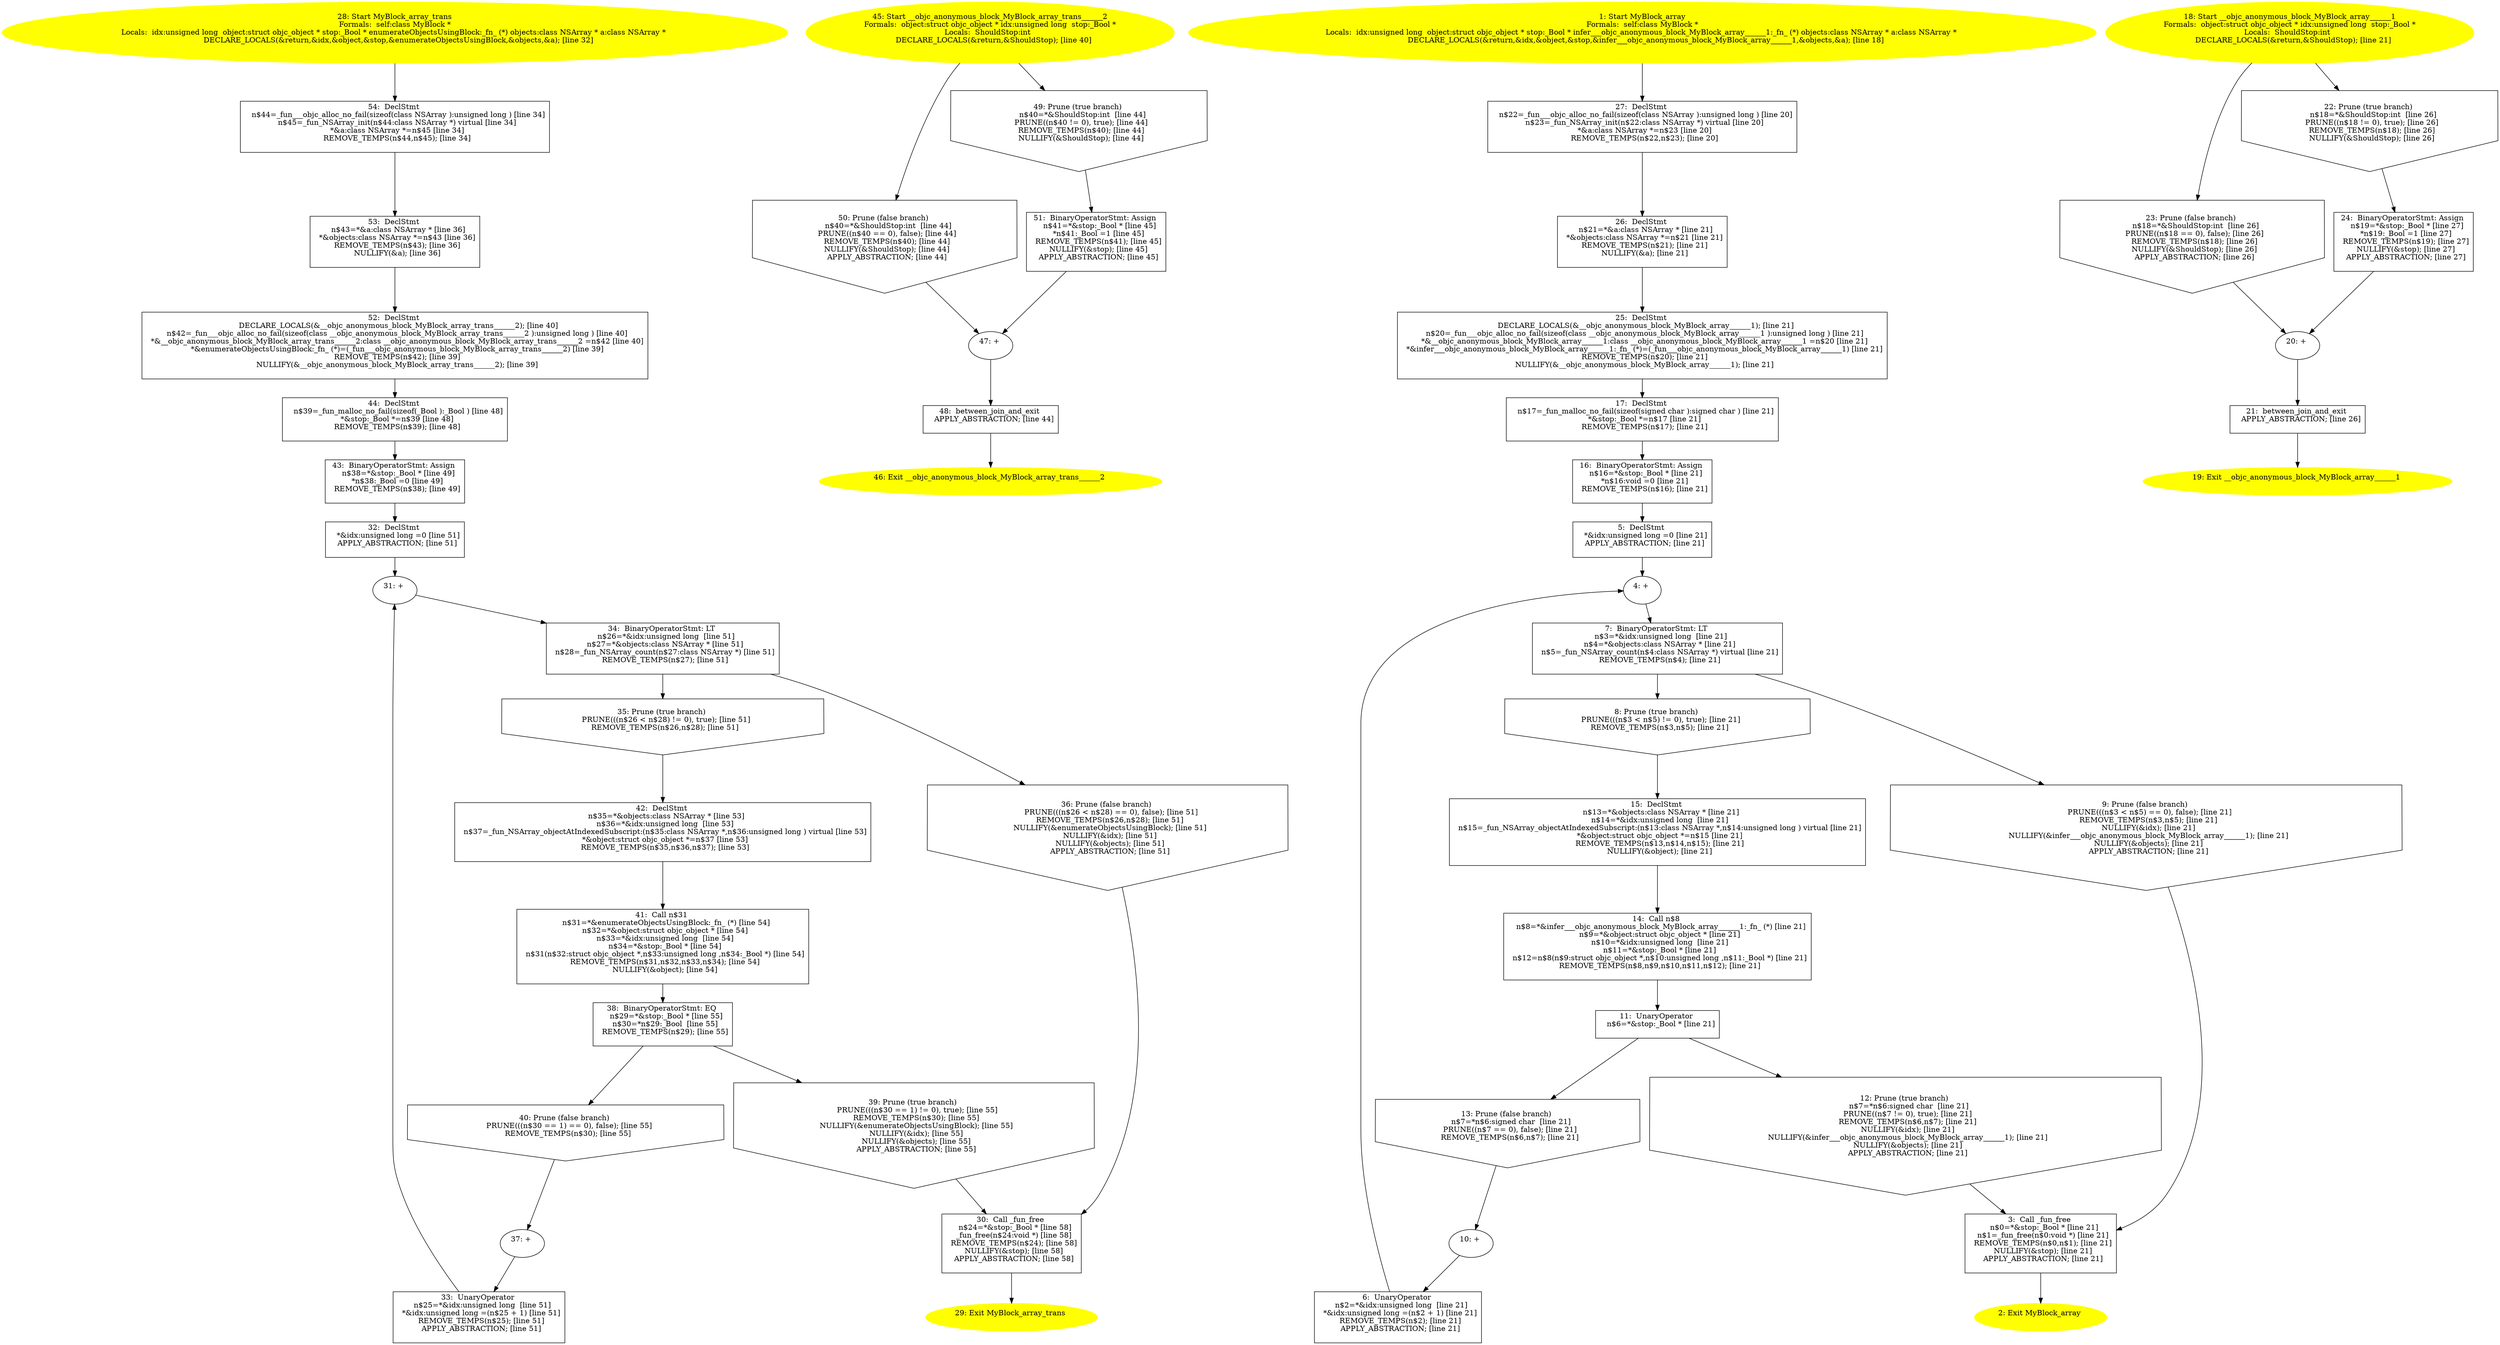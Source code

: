 digraph iCFG {
54 [label="54:  DeclStmt \n   n$44=_fun___objc_alloc_no_fail(sizeof(class NSArray ):unsigned long ) [line 34]\n  n$45=_fun_NSArray_init(n$44:class NSArray *) virtual [line 34]\n  *&a:class NSArray *=n$45 [line 34]\n  REMOVE_TEMPS(n$44,n$45); [line 34]\n " shape="box"]
	

	 54 -> 53 ;
53 [label="53:  DeclStmt \n   n$43=*&a:class NSArray * [line 36]\n  *&objects:class NSArray *=n$43 [line 36]\n  REMOVE_TEMPS(n$43); [line 36]\n  NULLIFY(&a); [line 36]\n " shape="box"]
	

	 53 -> 52 ;
52 [label="52:  DeclStmt \n   DECLARE_LOCALS(&__objc_anonymous_block_MyBlock_array_trans______2); [line 40]\n  n$42=_fun___objc_alloc_no_fail(sizeof(class __objc_anonymous_block_MyBlock_array_trans______2 ):unsigned long ) [line 40]\n  *&__objc_anonymous_block_MyBlock_array_trans______2:class __objc_anonymous_block_MyBlock_array_trans______2 =n$42 [line 40]\n  *&enumerateObjectsUsingBlock:_fn_ (*)=(_fun___objc_anonymous_block_MyBlock_array_trans______2) [line 39]\n  REMOVE_TEMPS(n$42); [line 39]\n  NULLIFY(&__objc_anonymous_block_MyBlock_array_trans______2); [line 39]\n " shape="box"]
	

	 52 -> 44 ;
51 [label="51:  BinaryOperatorStmt: Assign \n   n$41=*&stop:_Bool * [line 45]\n  *n$41:_Bool =1 [line 45]\n  REMOVE_TEMPS(n$41); [line 45]\n  NULLIFY(&stop); [line 45]\n  APPLY_ABSTRACTION; [line 45]\n " shape="box"]
	

	 51 -> 47 ;
50 [label="50: Prune (false branch) \n   n$40=*&ShouldStop:int  [line 44]\n  PRUNE((n$40 == 0), false); [line 44]\n  REMOVE_TEMPS(n$40); [line 44]\n  NULLIFY(&ShouldStop); [line 44]\n  APPLY_ABSTRACTION; [line 44]\n " shape="invhouse"]
	

	 50 -> 47 ;
49 [label="49: Prune (true branch) \n   n$40=*&ShouldStop:int  [line 44]\n  PRUNE((n$40 != 0), true); [line 44]\n  REMOVE_TEMPS(n$40); [line 44]\n  NULLIFY(&ShouldStop); [line 44]\n " shape="invhouse"]
	

	 49 -> 51 ;
48 [label="48:  between_join_and_exit \n   APPLY_ABSTRACTION; [line 44]\n " shape="box"]
	

	 48 -> 46 ;
47 [label="47: + \n  " ]
	

	 47 -> 48 ;
46 [label="46: Exit __objc_anonymous_block_MyBlock_array_trans______2 \n  " color=yellow style=filled]
	

45 [label="45: Start __objc_anonymous_block_MyBlock_array_trans______2\nFormals:  object:struct objc_object * idx:unsigned long  stop:_Bool *\nLocals:  ShouldStop:int  \n   DECLARE_LOCALS(&return,&ShouldStop); [line 40]\n " color=yellow style=filled]
	

	 45 -> 49 ;
	 45 -> 50 ;
44 [label="44:  DeclStmt \n   n$39=_fun_malloc_no_fail(sizeof(_Bool ):_Bool ) [line 48]\n  *&stop:_Bool *=n$39 [line 48]\n  REMOVE_TEMPS(n$39); [line 48]\n " shape="box"]
	

	 44 -> 43 ;
43 [label="43:  BinaryOperatorStmt: Assign \n   n$38=*&stop:_Bool * [line 49]\n  *n$38:_Bool =0 [line 49]\n  REMOVE_TEMPS(n$38); [line 49]\n " shape="box"]
	

	 43 -> 32 ;
42 [label="42:  DeclStmt \n   n$35=*&objects:class NSArray * [line 53]\n  n$36=*&idx:unsigned long  [line 53]\n  n$37=_fun_NSArray_objectAtIndexedSubscript:(n$35:class NSArray *,n$36:unsigned long ) virtual [line 53]\n  *&object:struct objc_object *=n$37 [line 53]\n  REMOVE_TEMPS(n$35,n$36,n$37); [line 53]\n " shape="box"]
	

	 42 -> 41 ;
41 [label="41:  Call n$31 \n   n$31=*&enumerateObjectsUsingBlock:_fn_ (*) [line 54]\n  n$32=*&object:struct objc_object * [line 54]\n  n$33=*&idx:unsigned long  [line 54]\n  n$34=*&stop:_Bool * [line 54]\n  n$31(n$32:struct objc_object *,n$33:unsigned long ,n$34:_Bool *) [line 54]\n  REMOVE_TEMPS(n$31,n$32,n$33,n$34); [line 54]\n  NULLIFY(&object); [line 54]\n " shape="box"]
	

	 41 -> 38 ;
40 [label="40: Prune (false branch) \n   PRUNE(((n$30 == 1) == 0), false); [line 55]\n  REMOVE_TEMPS(n$30); [line 55]\n " shape="invhouse"]
	

	 40 -> 37 ;
39 [label="39: Prune (true branch) \n   PRUNE(((n$30 == 1) != 0), true); [line 55]\n  REMOVE_TEMPS(n$30); [line 55]\n  NULLIFY(&enumerateObjectsUsingBlock); [line 55]\n  NULLIFY(&idx); [line 55]\n  NULLIFY(&objects); [line 55]\n  APPLY_ABSTRACTION; [line 55]\n " shape="invhouse"]
	

	 39 -> 30 ;
38 [label="38:  BinaryOperatorStmt: EQ \n   n$29=*&stop:_Bool * [line 55]\n  n$30=*n$29:_Bool  [line 55]\n  REMOVE_TEMPS(n$29); [line 55]\n " shape="box"]
	

	 38 -> 39 ;
	 38 -> 40 ;
37 [label="37: + \n  " ]
	

	 37 -> 33 ;
36 [label="36: Prune (false branch) \n   PRUNE(((n$26 < n$28) == 0), false); [line 51]\n  REMOVE_TEMPS(n$26,n$28); [line 51]\n  NULLIFY(&enumerateObjectsUsingBlock); [line 51]\n  NULLIFY(&idx); [line 51]\n  NULLIFY(&objects); [line 51]\n  APPLY_ABSTRACTION; [line 51]\n " shape="invhouse"]
	

	 36 -> 30 ;
35 [label="35: Prune (true branch) \n   PRUNE(((n$26 < n$28) != 0), true); [line 51]\n  REMOVE_TEMPS(n$26,n$28); [line 51]\n " shape="invhouse"]
	

	 35 -> 42 ;
34 [label="34:  BinaryOperatorStmt: LT \n   n$26=*&idx:unsigned long  [line 51]\n  n$27=*&objects:class NSArray * [line 51]\n  n$28=_fun_NSArray_count(n$27:class NSArray *) [line 51]\n  REMOVE_TEMPS(n$27); [line 51]\n " shape="box"]
	

	 34 -> 35 ;
	 34 -> 36 ;
33 [label="33:  UnaryOperator \n   n$25=*&idx:unsigned long  [line 51]\n  *&idx:unsigned long =(n$25 + 1) [line 51]\n  REMOVE_TEMPS(n$25); [line 51]\n  APPLY_ABSTRACTION; [line 51]\n " shape="box"]
	

	 33 -> 31 ;
32 [label="32:  DeclStmt \n   *&idx:unsigned long =0 [line 51]\n  APPLY_ABSTRACTION; [line 51]\n " shape="box"]
	

	 32 -> 31 ;
31 [label="31: + \n  " ]
	

	 31 -> 34 ;
30 [label="30:  Call _fun_free \n   n$24=*&stop:_Bool * [line 58]\n  _fun_free(n$24:void *) [line 58]\n  REMOVE_TEMPS(n$24); [line 58]\n  NULLIFY(&stop); [line 58]\n  APPLY_ABSTRACTION; [line 58]\n " shape="box"]
	

	 30 -> 29 ;
29 [label="29: Exit MyBlock_array_trans \n  " color=yellow style=filled]
	

28 [label="28: Start MyBlock_array_trans\nFormals:  self:class MyBlock *\nLocals:  idx:unsigned long  object:struct objc_object * stop:_Bool * enumerateObjectsUsingBlock:_fn_ (*) objects:class NSArray * a:class NSArray * \n   DECLARE_LOCALS(&return,&idx,&object,&stop,&enumerateObjectsUsingBlock,&objects,&a); [line 32]\n " color=yellow style=filled]
	

	 28 -> 54 ;
27 [label="27:  DeclStmt \n   n$22=_fun___objc_alloc_no_fail(sizeof(class NSArray ):unsigned long ) [line 20]\n  n$23=_fun_NSArray_init(n$22:class NSArray *) virtual [line 20]\n  *&a:class NSArray *=n$23 [line 20]\n  REMOVE_TEMPS(n$22,n$23); [line 20]\n " shape="box"]
	

	 27 -> 26 ;
26 [label="26:  DeclStmt \n   n$21=*&a:class NSArray * [line 21]\n  *&objects:class NSArray *=n$21 [line 21]\n  REMOVE_TEMPS(n$21); [line 21]\n  NULLIFY(&a); [line 21]\n " shape="box"]
	

	 26 -> 25 ;
25 [label="25:  DeclStmt \n   DECLARE_LOCALS(&__objc_anonymous_block_MyBlock_array______1); [line 21]\n  n$20=_fun___objc_alloc_no_fail(sizeof(class __objc_anonymous_block_MyBlock_array______1 ):unsigned long ) [line 21]\n  *&__objc_anonymous_block_MyBlock_array______1:class __objc_anonymous_block_MyBlock_array______1 =n$20 [line 21]\n  *&infer___objc_anonymous_block_MyBlock_array______1:_fn_ (*)=(_fun___objc_anonymous_block_MyBlock_array______1) [line 21]\n  REMOVE_TEMPS(n$20); [line 21]\n  NULLIFY(&__objc_anonymous_block_MyBlock_array______1); [line 21]\n " shape="box"]
	

	 25 -> 17 ;
24 [label="24:  BinaryOperatorStmt: Assign \n   n$19=*&stop:_Bool * [line 27]\n  *n$19:_Bool =1 [line 27]\n  REMOVE_TEMPS(n$19); [line 27]\n  NULLIFY(&stop); [line 27]\n  APPLY_ABSTRACTION; [line 27]\n " shape="box"]
	

	 24 -> 20 ;
23 [label="23: Prune (false branch) \n   n$18=*&ShouldStop:int  [line 26]\n  PRUNE((n$18 == 0), false); [line 26]\n  REMOVE_TEMPS(n$18); [line 26]\n  NULLIFY(&ShouldStop); [line 26]\n  APPLY_ABSTRACTION; [line 26]\n " shape="invhouse"]
	

	 23 -> 20 ;
22 [label="22: Prune (true branch) \n   n$18=*&ShouldStop:int  [line 26]\n  PRUNE((n$18 != 0), true); [line 26]\n  REMOVE_TEMPS(n$18); [line 26]\n  NULLIFY(&ShouldStop); [line 26]\n " shape="invhouse"]
	

	 22 -> 24 ;
21 [label="21:  between_join_and_exit \n   APPLY_ABSTRACTION; [line 26]\n " shape="box"]
	

	 21 -> 19 ;
20 [label="20: + \n  " ]
	

	 20 -> 21 ;
19 [label="19: Exit __objc_anonymous_block_MyBlock_array______1 \n  " color=yellow style=filled]
	

18 [label="18: Start __objc_anonymous_block_MyBlock_array______1\nFormals:  object:struct objc_object * idx:unsigned long  stop:_Bool *\nLocals:  ShouldStop:int  \n   DECLARE_LOCALS(&return,&ShouldStop); [line 21]\n " color=yellow style=filled]
	

	 18 -> 22 ;
	 18 -> 23 ;
17 [label="17:  DeclStmt \n   n$17=_fun_malloc_no_fail(sizeof(signed char ):signed char ) [line 21]\n  *&stop:_Bool *=n$17 [line 21]\n  REMOVE_TEMPS(n$17); [line 21]\n " shape="box"]
	

	 17 -> 16 ;
16 [label="16:  BinaryOperatorStmt: Assign \n   n$16=*&stop:_Bool * [line 21]\n  *n$16:void =0 [line 21]\n  REMOVE_TEMPS(n$16); [line 21]\n " shape="box"]
	

	 16 -> 5 ;
15 [label="15:  DeclStmt \n   n$13=*&objects:class NSArray * [line 21]\n  n$14=*&idx:unsigned long  [line 21]\n  n$15=_fun_NSArray_objectAtIndexedSubscript:(n$13:class NSArray *,n$14:unsigned long ) virtual [line 21]\n  *&object:struct objc_object *=n$15 [line 21]\n  REMOVE_TEMPS(n$13,n$14,n$15); [line 21]\n  NULLIFY(&object); [line 21]\n " shape="box"]
	

	 15 -> 14 ;
14 [label="14:  Call n$8 \n   n$8=*&infer___objc_anonymous_block_MyBlock_array______1:_fn_ (*) [line 21]\n  n$9=*&object:struct objc_object * [line 21]\n  n$10=*&idx:unsigned long  [line 21]\n  n$11=*&stop:_Bool * [line 21]\n  n$12=n$8(n$9:struct objc_object *,n$10:unsigned long ,n$11:_Bool *) [line 21]\n  REMOVE_TEMPS(n$8,n$9,n$10,n$11,n$12); [line 21]\n " shape="box"]
	

	 14 -> 11 ;
13 [label="13: Prune (false branch) \n   n$7=*n$6:signed char  [line 21]\n  PRUNE((n$7 == 0), false); [line 21]\n  REMOVE_TEMPS(n$6,n$7); [line 21]\n " shape="invhouse"]
	

	 13 -> 10 ;
12 [label="12: Prune (true branch) \n   n$7=*n$6:signed char  [line 21]\n  PRUNE((n$7 != 0), true); [line 21]\n  REMOVE_TEMPS(n$6,n$7); [line 21]\n  NULLIFY(&idx); [line 21]\n  NULLIFY(&infer___objc_anonymous_block_MyBlock_array______1); [line 21]\n  NULLIFY(&objects); [line 21]\n  APPLY_ABSTRACTION; [line 21]\n " shape="invhouse"]
	

	 12 -> 3 ;
11 [label="11:  UnaryOperator \n   n$6=*&stop:_Bool * [line 21]\n " shape="box"]
	

	 11 -> 12 ;
	 11 -> 13 ;
10 [label="10: + \n  " ]
	

	 10 -> 6 ;
9 [label="9: Prune (false branch) \n   PRUNE(((n$3 < n$5) == 0), false); [line 21]\n  REMOVE_TEMPS(n$3,n$5); [line 21]\n  NULLIFY(&idx); [line 21]\n  NULLIFY(&infer___objc_anonymous_block_MyBlock_array______1); [line 21]\n  NULLIFY(&objects); [line 21]\n  APPLY_ABSTRACTION; [line 21]\n " shape="invhouse"]
	

	 9 -> 3 ;
8 [label="8: Prune (true branch) \n   PRUNE(((n$3 < n$5) != 0), true); [line 21]\n  REMOVE_TEMPS(n$3,n$5); [line 21]\n " shape="invhouse"]
	

	 8 -> 15 ;
7 [label="7:  BinaryOperatorStmt: LT \n   n$3=*&idx:unsigned long  [line 21]\n  n$4=*&objects:class NSArray * [line 21]\n  n$5=_fun_NSArray_count(n$4:class NSArray *) virtual [line 21]\n  REMOVE_TEMPS(n$4); [line 21]\n " shape="box"]
	

	 7 -> 8 ;
	 7 -> 9 ;
6 [label="6:  UnaryOperator \n   n$2=*&idx:unsigned long  [line 21]\n  *&idx:unsigned long =(n$2 + 1) [line 21]\n  REMOVE_TEMPS(n$2); [line 21]\n  APPLY_ABSTRACTION; [line 21]\n " shape="box"]
	

	 6 -> 4 ;
5 [label="5:  DeclStmt \n   *&idx:unsigned long =0 [line 21]\n  APPLY_ABSTRACTION; [line 21]\n " shape="box"]
	

	 5 -> 4 ;
4 [label="4: + \n  " ]
	

	 4 -> 7 ;
3 [label="3:  Call _fun_free \n   n$0=*&stop:_Bool * [line 21]\n  n$1=_fun_free(n$0:void *) [line 21]\n  REMOVE_TEMPS(n$0,n$1); [line 21]\n  NULLIFY(&stop); [line 21]\n  APPLY_ABSTRACTION; [line 21]\n " shape="box"]
	

	 3 -> 2 ;
2 [label="2: Exit MyBlock_array \n  " color=yellow style=filled]
	

1 [label="1: Start MyBlock_array\nFormals:  self:class MyBlock *\nLocals:  idx:unsigned long  object:struct objc_object * stop:_Bool * infer___objc_anonymous_block_MyBlock_array______1:_fn_ (*) objects:class NSArray * a:class NSArray * \n   DECLARE_LOCALS(&return,&idx,&object,&stop,&infer___objc_anonymous_block_MyBlock_array______1,&objects,&a); [line 18]\n " color=yellow style=filled]
	

	 1 -> 27 ;
}

